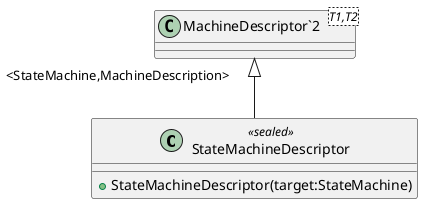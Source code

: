 @startuml
class StateMachineDescriptor <<sealed>> {
    + StateMachineDescriptor(target:StateMachine)
}
class "MachineDescriptor`2"<T1,T2> {
}
"MachineDescriptor`2" "<StateMachine,MachineDescription>" <|-- StateMachineDescriptor
@enduml
